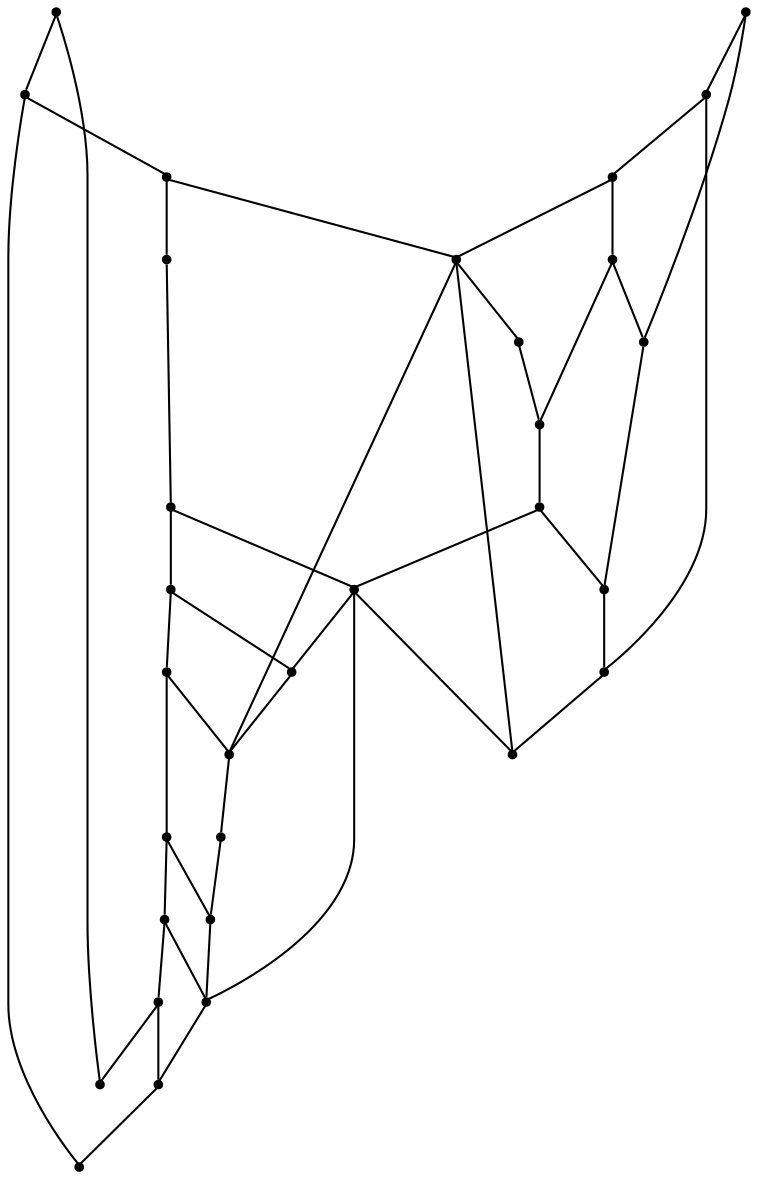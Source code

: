 graph {
  node [shape=point,comment="{\"directed\":false,\"doi\":\"10.1007/978-3-030-68766-3_4\",\"figure\":\"3 (1)\"}"]

  v0 [pos="1626.7091407256485,915.8472398701441"]
  v1 [pos="1551.5804426302589,915.8472398701441"]
  v2 [pos="1526.5348725515855,915.8472398701441"]
  v3 [pos="1476.4508225028121,915.8472398701441"]
  v4 [pos="1401.314907122014,915.8472398701441"]
  v5 [pos="1351.2308570732407,915.8472398701441"]
  v6 [pos="1276.0959909013343,915.8472398701441"]
  v7 [pos="1150.879173098439,915.8472398701441"]
  v8 [pos="1100.7919754229897,915.8472398701441"]
  v9 [pos="1013.1374400442138,915.8472398701441"]
  v10 [pos="975.5721053760448,915.8472398701441"]
  v11 [pos="950.5264081205361,915.8472398701441"]
  v12 [pos="812.7877908987783,915.8472398701441"]
  v13 [pos="700.088575679177,915.8482890661774"]
  v14 [pos="737.655023144656,915.8472398701441"]
  v15 [pos="687.5678890576246,915.8472398701441"]
  v16 [pos="662.5263886376839,915.8472398701441"]
  v17 [pos="549.8292718358667,915.8472398701441"]
  v18 [pos="524.7815238538873,915.8472398701441"]
  v19 [pos="499.73794091326727,915.8472398701441"]
  v20 [pos="474.69647228753547,915.8472398701441"]
  v21 [pos="444.08742436763737,915.8472398701441"]
  v22 [pos="416.26006767703836,915.8472398701441"]
  v23 [pos="332.78219444080946,915.8472398701441"]
  v24 [pos="307.7365289795097,915.8472398701441"]
  v25 [pos="263.21693841815977,915.8472398701441"]
  v26 [pos="1601.6656372705502,915.8471762825058"]
  v27 [pos="1213.4849907718653,915.8471762825058"]
  v28 [pos="1063.2256233401372,915.8471762825058"]
  v29 [pos="875.3978054077729,915.8471762825058"]
  v30 [pos="593.6491632688017,915.8471762825058"]

  v0 -- v8 [id="-1",pos="1626.7091407256485,915.8472398701441 1626.7092361082748,990.9790868225783 1626.7092361082748,990.9790868225783 1626.7092361082748,990.9790868225783 1100.7920708056163,990.9790868225783 1100.7920708056163,990.9790868225783 1100.7920708056163,990.9790868225783 1100.7919754229897,915.8472398701441 1100.7919754229897,915.8472398701441 1100.7919754229897,915.8472398701441"]
  v23 -- v22 [id="-3",pos="332.78219444080946,915.8472398701441 416.26006767703836,915.8472398701441 416.26006767703836,915.8472398701441 416.26006767703836,915.8472398701441"]
  v22 -- v21 [id="-4",pos="416.26006767703836,915.8472398701441 444.08742436763737,915.8472398701441 444.08742436763737,915.8472398701441 444.08742436763737,915.8472398701441"]
  v21 -- v20 [id="-5",pos="444.08742436763737,915.8472398701441 474.69647228753547,915.8472398701441 474.69647228753547,915.8472398701441 474.69647228753547,915.8472398701441"]
  v20 -- v19 [id="-6",pos="474.69647228753547,915.8472398701441 499.73794091326727,915.8472398701441 499.73794091326727,915.8472398701441 499.73794091326727,915.8472398701441"]
  v19 -- v18 [id="-7",pos="499.73794091326727,915.8472398701441 524.7815238538873,915.8472398701441 524.7815238538873,915.8472398701441 524.7815238538873,915.8472398701441"]
  v18 -- v17 [id="-8",pos="524.7815238538873,915.8472398701441 549.8292718358667,915.8472398701441 549.8292718358667,915.8472398701441 549.8292718358667,915.8472398701441"]
  v17 -- v30 [id="-9",pos="549.8292718358667,915.8472398701441 593.6491632688017,915.8471762825058 593.6491632688017,915.8471762825058 593.6491632688017,915.8471762825058"]
  v30 -- v16 [id="-10",pos="593.6491632688017,915.8471762825058 662.5263886376839,915.8472398701441 662.5263886376839,915.8472398701441 662.5263886376839,915.8472398701441"]
  v16 -- v15 [id="-11",pos="662.5263886376839,915.8472398701441 687.5678890576246,915.8472398701441 687.5678890576246,915.8472398701441 687.5678890576246,915.8472398701441"]
  v15 -- v13 [id="-12",pos="687.5678890576246,915.8472398701441 700.088575679177,915.8482890661774 700.088575679177,915.8482890661774 700.088575679177,915.8482890661774"]
  v13 -- v14 [id="-13",pos="700.088575679177,915.8482890661774 737.655023144656,915.8472398701441 737.655023144656,915.8472398701441 737.655023144656,915.8472398701441"]
  v14 -- v12 [id="-14",pos="737.655023144656,915.8472398701441 812.7877908987783,915.8472398701441 812.7877908987783,915.8472398701441 812.7877908987783,915.8472398701441"]
  v12 -- v29 [id="-15",pos="812.7877908987783,915.8472398701441 875.3978054077729,915.8471762825058 875.3978054077729,915.8471762825058 875.3978054077729,915.8471762825058"]
  v29 -- v11 [id="-16",pos="875.3978054077729,915.8471762825058 950.5264081205361,915.8472398701441 950.5264081205361,915.8472398701441 950.5264081205361,915.8472398701441"]
  v11 -- v10 [id="-17",pos="950.5264081205361,915.8472398701441 975.5721053760448,915.8472398701441 975.5721053760448,915.8472398701441 975.5721053760448,915.8472398701441"]
  v10 -- v9 [id="-18",pos="975.5721053760448,915.8472398701441 1013.1374400442138,915.8472398701441 1013.1374400442138,915.8472398701441 1013.1374400442138,915.8472398701441"]
  v9 -- v28 [id="-19",pos="1013.1374400442138,915.8472398701441 1063.2256233401372,915.8471762825058 1063.2256233401372,915.8471762825058 1063.2256233401372,915.8471762825058"]
  v28 -- v8 [id="-20",pos="1063.2256233401372,915.8471762825058 1100.7919754229897,915.8472398701441 1100.7919754229897,915.8472398701441 1100.7919754229897,915.8472398701441"]
  v8 -- v7 [id="-21",pos="1100.7919754229897,915.8472398701441 1150.879173098439,915.8472398701441 1150.879173098439,915.8472398701441 1150.879173098439,915.8472398701441"]
  v7 -- v27 [id="-22",pos="1150.879173098439,915.8472398701441 1213.4849907718653,915.8471762825058 1213.4849907718653,915.8471762825058 1213.4849907718653,915.8471762825058"]
  v27 -- v6 [id="-23",pos="1213.4849907718653,915.8471762825058 1276.0959909013343,915.8472398701441 1276.0959909013343,915.8472398701441 1276.0959909013343,915.8472398701441"]
  v6 -- v5 [id="-24",pos="1276.0959909013343,915.8472398701441 1351.2308570732407,915.8472398701441 1351.2308570732407,915.8472398701441 1351.2308570732407,915.8472398701441"]
  v5 -- v4 [id="-25",pos="1351.2308570732407,915.8472398701441 1401.314907122014,915.8472398701441 1401.314907122014,915.8472398701441 1401.314907122014,915.8472398701441"]
  v4 -- v3 [id="-26",pos="1401.314907122014,915.8472398701441 1476.4508225028121,915.8472398701441 1476.4508225028121,915.8472398701441 1476.4508225028121,915.8472398701441"]
  v3 -- v2 [id="-27",pos="1476.4508225028121,915.8472398701441 1526.5348725515855,915.8472398701441 1526.5348725515855,915.8472398701441 1526.5348725515855,915.8472398701441"]
  v2 -- v1 [id="-28",pos="1526.5348725515855,915.8472398701441 1551.5804426302589,915.8472398701441 1551.5804426302589,915.8472398701441 1551.5804426302589,915.8472398701441"]
  v1 -- v26 [id="-29",pos="1551.5804426302589,915.8472398701441 1601.6656372705502,915.8471762825058 1601.6656372705502,915.8471762825058 1601.6656372705502,915.8471762825058"]
  v26 -- v0 [id="-30",pos="1601.6656372705502,915.8471762825058 1626.7091407256485,915.8472398701441 1626.7091407256485,915.8472398701441 1626.7091407256485,915.8472398701441"]
  v1 -- v9 [id="-32",pos="1551.5804426302589,915.8472398701441 1551.5805380128852,965.9379568904018 1551.5805380128852,965.9379568904018 1551.5805380128852,965.9379568904018 1013.1363908353219,965.9379568904018 1013.1363908353219,965.9379568904018 1013.1363908353219,965.9379568904018 1013.1374400442138,915.8472398701441 1013.1374400442138,915.8472398701441 1013.1374400442138,915.8472398701441"]
  v25 -- v21 [id="-33",pos="263.21693841815977,915.8472398701441 263.21697418664473,971.5012393722548 263.21697418664473,971.5012393722548 263.21697418664473,971.5012393722548 444.08745616184615,971.5012393722548 444.08745616184615,971.5012393722548 444.08745616184615,971.5012393722548 444.08742436763737,915.8472398701441 444.08742436763737,915.8472398701441 444.08742436763737,915.8472398701441"]
  v2 -- v10 [id="-34",pos="1526.5348725515855,915.8472398701441 1526.5348407573765,1141.2429079027233 1526.5348407573765,1141.2429079027233 1526.5348407573765,1141.2429079027233 1050.704873130167,1141.2429079027233 1050.704873130167,1141.2429079027233 1050.704873130167,1141.2429079027233 975.5721053760448,915.8472398701441 975.5721053760448,915.8472398701441 975.5721053760448,915.8472398701441"]
  v3 -- v11 [id="-35",pos="1476.4508225028121,915.8472398701441 1476.451967094331,1091.1521908824657 1476.451967094331,1091.1521908824657 1476.451967094331,1091.1521908824657 950.5264717089539,1091.1521908824657 950.5264717089539,1091.1521908824657 950.5264717089539,1091.1521908824657 950.5264081205361,915.8472398701441 950.5264081205361,915.8472398701441 950.5264081205361,915.8472398701441"]
  v4 -- v12 [id="-36",pos="1401.314907122014,915.8472398701441 1401.314875327805,1116.1975175987754 1401.314875327805,1116.1975175987754 1401.314875327805,1116.1975175987754 837.8292913187189,1116.1975175987754 837.8292913187189,1116.1975175987754 837.8292913187189,1116.1975175987754 812.7877908987783,915.8472398701441 812.7877908987783,915.8472398701441 812.7877908987783,915.8472398701441"]
  v24 -- v19 [id="-37",pos="307.7365289795097,915.8472398701441 304.95695206509896,1013.2407374935333 304.95695206509896,1013.2407374935333 304.95695206509896,1013.2407374935333 499.74213774883526,1013.2407374935333 499.74213774883526,1013.2407374935333 499.74213774883526,1013.2407374935333 499.73794091326727,915.8472398701441 499.73794091326727,915.8472398701441 499.73794091326727,915.8472398701441"]
  v5 -- v14 [id="-38",pos="1351.2308570732407,915.8472398701441 1351.2320016647593,1066.1068641661561 1351.2320016647593,1066.1068641661561 1351.2320016647593,1066.1068641661561 737.655023144656,1066.1068641661561 737.655023144656,1066.1068641661561 737.655023144656,1066.1068641661561 737.655023144656,915.8472398701441 737.655023144656,915.8472398701441 737.655023144656,915.8472398701441"]
  v23 -- v17 [id="-39",pos="332.78219444080946,915.8472398701441 332.78222623501836,1068.8906037991492 332.78222623501836,1068.8906037991492 332.78222623501836,1068.8906037991492 541.4821474214983,1068.8906037991492 541.4821474214983,1068.8906037991492 541.4821474214983,1068.8906037991492 549.8292718358667,915.8472398701441 549.8292718358667,915.8472398701441 549.8292718358667,915.8472398701441"]
  v6 -- v13 [id="-40",pos="1276.0959909013343,915.8472398701441 1276.0949098982335,1041.0656706463412 1276.0949098982335,1041.0656706463412 1276.0949098982335,1041.0656706463412 700.0907376853788,1041.0656706463412 700.0907376853788,1041.0656706463412 700.0907376853788,1041.0656706463412 700.088575679177,915.8482890661774 700.088575679177,915.8482890661774 700.088575679177,915.8482890661774"]
  v7 -- v17 [id="-41",pos="1150.879173098439,915.8472398701441 1150.87914130423,1016.0202803423932 1150.87914130423,1016.0202803423932 1150.87914130423,1016.0202803423932 549.8251385887163,1016.0202803423932 549.8251385887163,1016.0202803423932 549.8251385887163,1016.0202803423932 549.8292718358667,915.8472398701441 549.8292718358667,915.8472398701441 549.8292718358667,915.8472398701441"]
  v24 -- v23 [id="-42",pos="307.7365289795097,915.8472398701441 332.78219444080946,915.8472398701441 332.78219444080946,915.8472398701441 332.78219444080946,915.8472398701441"]
  v25 -- v24 [id="-43",pos="263.21693841815977,915.8472398701441 307.7365289795097,915.8472398701441 307.7365289795097,915.8472398701441 307.7365289795097,915.8472398701441"]
  v10 -- v13 [id="-44",pos="975.5721053760448,915.8472398701441 975.5721053760448,990.9790868225783 975.5721053760448,990.9790868225783 975.5721053760448,990.9790868225783 750.1736749368422,990.9790868225783 750.1736749368422,990.9790868225783 750.1736749368422,990.9790868225783 700.088575679177,915.8482890661774 700.088575679177,915.8482890661774 700.088575679177,915.8482890661774"]
  v12 -- v17 [id="-45",pos="812.7877908987783,915.8472398701441 812.7877908987783,965.9379568904018 812.7877908987783,965.9379568904018 812.7877908987783,965.9379568904018 574.8707086673895,965.9379568904018 574.8707086673895,965.9379568904018 574.8707086673895,965.9379568904018 549.8292718358667,915.8472398701441 549.8292718358667,915.8472398701441 549.8292718358667,915.8472398701441"]
  v13 -- v18 [id="-46",pos="700.088575679177,915.8482890661774 675.0451040182879,1091.1521908824657 675.0451040182879,1091.1521908824657 675.0451040182879,1091.1521908824657 524.7836381687758,1091.1521908824657 524.7836381687758,1091.1521908824657 524.7836381687758,1091.1521908824657 524.7815238538873,915.8472398701441 524.7815238538873,915.8472398701441 524.7815238538873,915.8472398701441"]
  v15 -- v20 [id="-47",pos="687.5678890576246,915.8472398701441 662.5222553905336,1041.0656706463412 662.5222553905336,1041.0656706463412 662.5222553905336,1041.0656706463412 474.69650408174437,1041.0656706463412 474.69650408174437,1041.0656706463412 474.69650408174437,1041.0656706463412 474.69647228753547,915.8472398701441 474.69647228753547,915.8472398701441 474.69647228753547,915.8472398701441"]
  v22 -- v16 [id="-48",pos="416.26006767703836,915.8472398701441 416.2580169505676,985.4158043407252 416.2580169505676,985.4158043407252 416.2580169505676,985.4158043407252 638.8685085984321,985.4158043407252 638.8685085984321,985.4158043407252 638.8685085984321,985.4158043407252 662.5263886376839,915.8472398701441 662.5263886376839,915.8472398701441 662.5263886376839,915.8472398701441"]
}